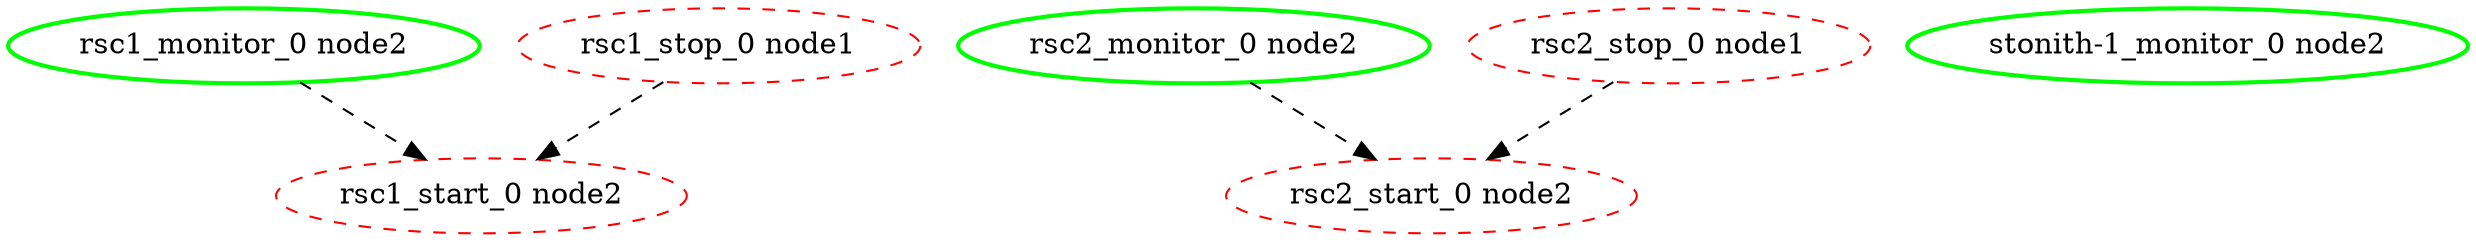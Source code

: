  digraph "g" {
"rsc1_monitor_0 node2" -> "rsc1_start_0 node2" [ style = dashed]
"rsc1_monitor_0 node2" [ style=bold color="green" fontcolor="black"]
"rsc1_start_0 node2" [ style=dashed color="red" fontcolor="black"]
"rsc1_stop_0 node1" -> "rsc1_start_0 node2" [ style = dashed]
"rsc1_stop_0 node1" [ style=dashed color="red" fontcolor="black"]
"rsc2_monitor_0 node2" -> "rsc2_start_0 node2" [ style = dashed]
"rsc2_monitor_0 node2" [ style=bold color="green" fontcolor="black"]
"rsc2_start_0 node2" [ style=dashed color="red" fontcolor="black"]
"rsc2_stop_0 node1" -> "rsc2_start_0 node2" [ style = dashed]
"rsc2_stop_0 node1" [ style=dashed color="red" fontcolor="black"]
"stonith-1_monitor_0 node2" [ style=bold color="green" fontcolor="black"]
}
